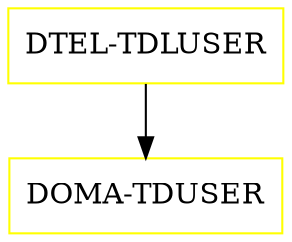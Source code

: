 digraph G {
  "DTEL-TDLUSER" [shape=box,color=yellow];
  "DOMA-TDUSER" [shape=box,color=yellow,URL="./DOMA_TDUSER.html"];
  "DTEL-TDLUSER" -> "DOMA-TDUSER";
}
